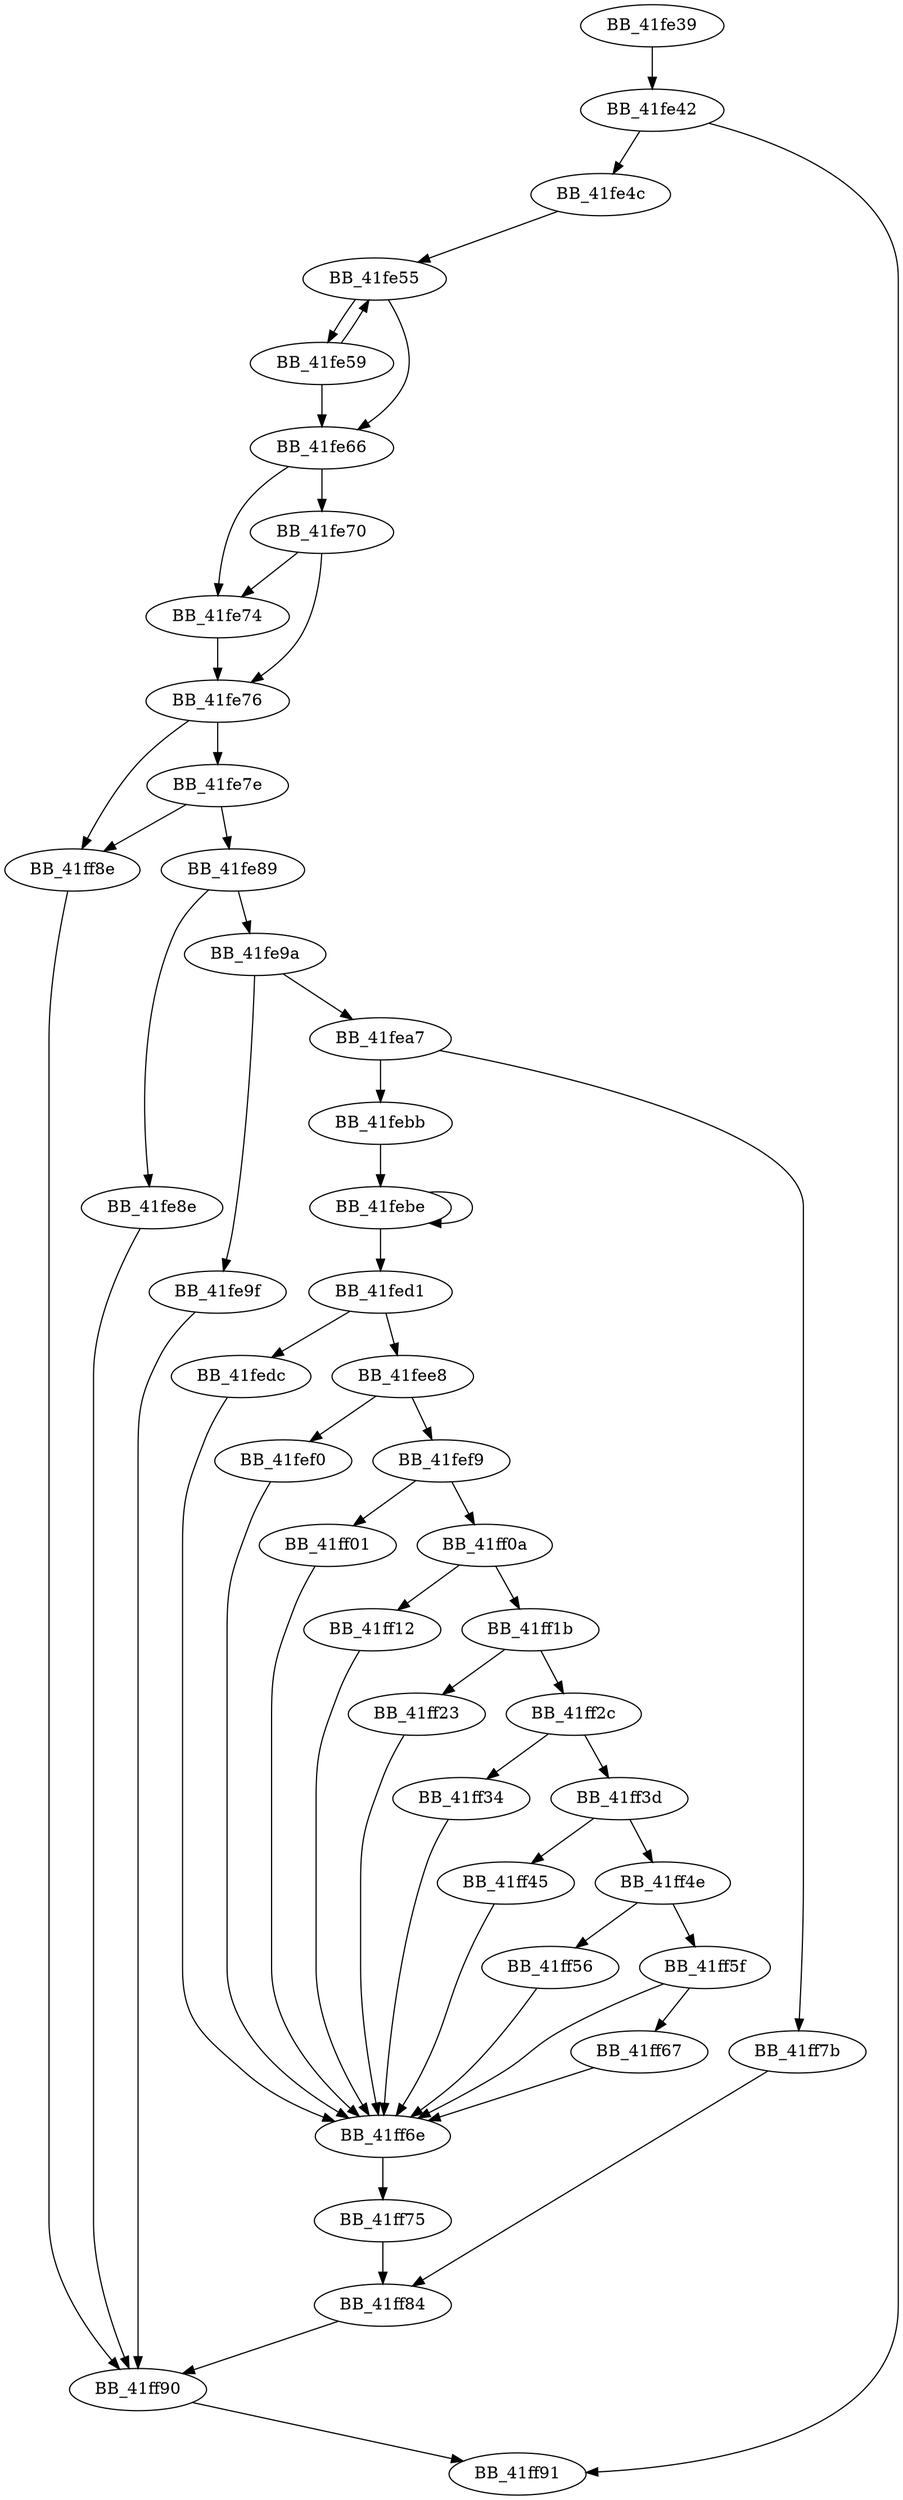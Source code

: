DiGraph __XcptFilter{
BB_41fe39->BB_41fe42
BB_41fe42->BB_41fe4c
BB_41fe42->BB_41ff91
BB_41fe4c->BB_41fe55
BB_41fe55->BB_41fe59
BB_41fe55->BB_41fe66
BB_41fe59->BB_41fe55
BB_41fe59->BB_41fe66
BB_41fe66->BB_41fe70
BB_41fe66->BB_41fe74
BB_41fe70->BB_41fe74
BB_41fe70->BB_41fe76
BB_41fe74->BB_41fe76
BB_41fe76->BB_41fe7e
BB_41fe76->BB_41ff8e
BB_41fe7e->BB_41fe89
BB_41fe7e->BB_41ff8e
BB_41fe89->BB_41fe8e
BB_41fe89->BB_41fe9a
BB_41fe8e->BB_41ff90
BB_41fe9a->BB_41fe9f
BB_41fe9a->BB_41fea7
BB_41fe9f->BB_41ff90
BB_41fea7->BB_41febb
BB_41fea7->BB_41ff7b
BB_41febb->BB_41febe
BB_41febe->BB_41febe
BB_41febe->BB_41fed1
BB_41fed1->BB_41fedc
BB_41fed1->BB_41fee8
BB_41fedc->BB_41ff6e
BB_41fee8->BB_41fef0
BB_41fee8->BB_41fef9
BB_41fef0->BB_41ff6e
BB_41fef9->BB_41ff01
BB_41fef9->BB_41ff0a
BB_41ff01->BB_41ff6e
BB_41ff0a->BB_41ff12
BB_41ff0a->BB_41ff1b
BB_41ff12->BB_41ff6e
BB_41ff1b->BB_41ff23
BB_41ff1b->BB_41ff2c
BB_41ff23->BB_41ff6e
BB_41ff2c->BB_41ff34
BB_41ff2c->BB_41ff3d
BB_41ff34->BB_41ff6e
BB_41ff3d->BB_41ff45
BB_41ff3d->BB_41ff4e
BB_41ff45->BB_41ff6e
BB_41ff4e->BB_41ff56
BB_41ff4e->BB_41ff5f
BB_41ff56->BB_41ff6e
BB_41ff5f->BB_41ff67
BB_41ff5f->BB_41ff6e
BB_41ff67->BB_41ff6e
BB_41ff6e->BB_41ff75
BB_41ff75->BB_41ff84
BB_41ff7b->BB_41ff84
BB_41ff84->BB_41ff90
BB_41ff8e->BB_41ff90
BB_41ff90->BB_41ff91
}
